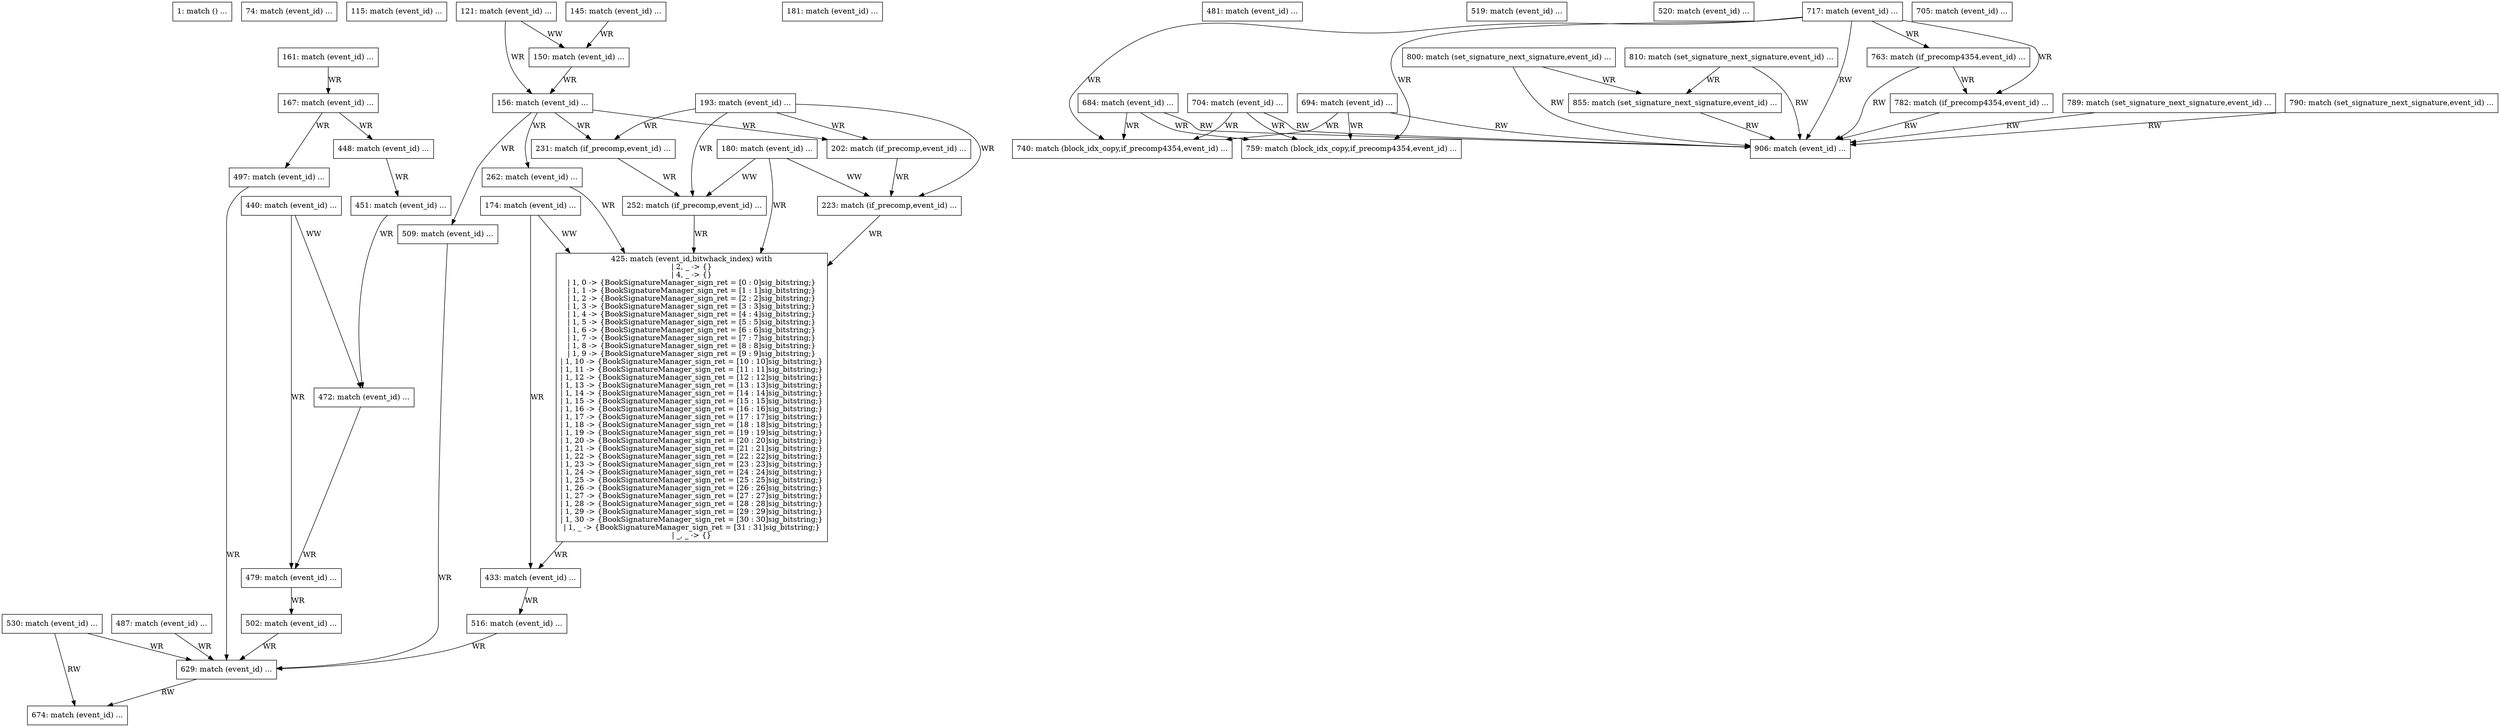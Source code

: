digraph G {
  "1: match () ...
" [shape=box, ];
  "74: match (event_id) ...
" [shape=box, ];
  "115: match (event_id) ...
" [shape=box, ];
  "121: match (event_id) ...
" [shape=box, ];
  "145: match (event_id) ...
" [shape=box, ];
  "150: match (event_id) ...
" [shape=box, ];
  "156: match (event_id) ...
" [shape=box, ];
  "161: match (event_id) ...
" [shape=box, ];
  "167: match (event_id) ...
" [shape=box, ];
  "174: match (event_id) ...
" [shape=box, ];
  "180: match (event_id) ...
" [shape=box, ];
  "181: match (event_id) ...
" [shape=box, ];
  "193: match (event_id) ...
" [shape=box, ];
  "202: match (if_precomp,event_id) ...
" [shape=box, ];
  "223: match (if_precomp,event_id) ...
" [shape=box, ];
  "231: match (if_precomp,event_id) ...
" [shape=box, ];
  "252: match (if_precomp,event_id) ...
" [shape=box, ];
  "262: match (event_id) ...
" [shape=box, ];
  "425: match (event_id,bitwhack_index) with
| 2, _ -> {}
| 4, _ -> {}
| 1, 0 -> {BookSignatureManager_sign_ret = [0 : 0]sig_bitstring;}
| 1, 1 -> {BookSignatureManager_sign_ret = [1 : 1]sig_bitstring;}
| 1, 2 -> {BookSignatureManager_sign_ret = [2 : 2]sig_bitstring;}
| 1, 3 -> {BookSignatureManager_sign_ret = [3 : 3]sig_bitstring;}
| 1, 4 -> {BookSignatureManager_sign_ret = [4 : 4]sig_bitstring;}
| 1, 5 -> {BookSignatureManager_sign_ret = [5 : 5]sig_bitstring;}
| 1, 6 -> {BookSignatureManager_sign_ret = [6 : 6]sig_bitstring;}
| 1, 7 -> {BookSignatureManager_sign_ret = [7 : 7]sig_bitstring;}
| 1, 8 -> {BookSignatureManager_sign_ret = [8 : 8]sig_bitstring;}
| 1, 9 -> {BookSignatureManager_sign_ret = [9 : 9]sig_bitstring;}
| 1, 10 -> {BookSignatureManager_sign_ret = [10 : 10]sig_bitstring;}
| 1, 11 -> {BookSignatureManager_sign_ret = [11 : 11]sig_bitstring;}
| 1, 12 -> {BookSignatureManager_sign_ret = [12 : 12]sig_bitstring;}
| 1, 13 -> {BookSignatureManager_sign_ret = [13 : 13]sig_bitstring;}
| 1, 14 -> {BookSignatureManager_sign_ret = [14 : 14]sig_bitstring;}
| 1, 15 -> {BookSignatureManager_sign_ret = [15 : 15]sig_bitstring;}
| 1, 16 -> {BookSignatureManager_sign_ret = [16 : 16]sig_bitstring;}
| 1, 17 -> {BookSignatureManager_sign_ret = [17 : 17]sig_bitstring;}
| 1, 18 -> {BookSignatureManager_sign_ret = [18 : 18]sig_bitstring;}
| 1, 19 -> {BookSignatureManager_sign_ret = [19 : 19]sig_bitstring;}
| 1, 20 -> {BookSignatureManager_sign_ret = [20 : 20]sig_bitstring;}
| 1, 21 -> {BookSignatureManager_sign_ret = [21 : 21]sig_bitstring;}
| 1, 22 -> {BookSignatureManager_sign_ret = [22 : 22]sig_bitstring;}
| 1, 23 -> {BookSignatureManager_sign_ret = [23 : 23]sig_bitstring;}
| 1, 24 -> {BookSignatureManager_sign_ret = [24 : 24]sig_bitstring;}
| 1, 25 -> {BookSignatureManager_sign_ret = [25 : 25]sig_bitstring;}
| 1, 26 -> {BookSignatureManager_sign_ret = [26 : 26]sig_bitstring;}
| 1, 27 -> {BookSignatureManager_sign_ret = [27 : 27]sig_bitstring;}
| 1, 28 -> {BookSignatureManager_sign_ret = [28 : 28]sig_bitstring;}
| 1, 29 -> {BookSignatureManager_sign_ret = [29 : 29]sig_bitstring;}
| 1, 30 -> {BookSignatureManager_sign_ret = [30 : 30]sig_bitstring;}
| 1, _ -> {BookSignatureManager_sign_ret = [31 : 31]sig_bitstring;}
| _, _ -> {}" [
  shape=box, ];
  "433: match (event_id) ...
" [shape=box, ];
  "440: match (event_id) ...
" [shape=box, ];
  "448: match (event_id) ...
" [shape=box, ];
  "451: match (event_id) ...
" [shape=box, ];
  "472: match (event_id) ...
" [shape=box, ];
  "479: match (event_id) ...
" [shape=box, ];
  "481: match (event_id) ...
" [shape=box, ];
  "487: match (event_id) ...
" [shape=box, ];
  "497: match (event_id) ...
" [shape=box, ];
  "502: match (event_id) ...
" [shape=box, ];
  "509: match (event_id) ...
" [shape=box, ];
  "516: match (event_id) ...
" [shape=box, ];
  "519: match (event_id) ...
" [shape=box, ];
  "520: match (event_id) ...
" [shape=box, ];
  "530: match (event_id) ...
" [shape=box, ];
  "629: match (event_id) ...
" [shape=box, ];
  "674: match (event_id) ...
" [shape=box, ];
  "684: match (event_id) ...
" [shape=box, ];
  "694: match (event_id) ...
" [shape=box, ];
  "704: match (event_id) ...
" [shape=box, ];
  "705: match (event_id) ...
" [shape=box, ];
  "717: match (event_id) ...
" [shape=box, ];
  "740: match (block_idx_copy,if_precomp4354,event_id) ...
" [shape=box, ];
  "759: match (block_idx_copy,if_precomp4354,event_id) ...
" [shape=box, ];
  "763: match (if_precomp4354,event_id) ...
" [shape=box, ];
  "782: match (if_precomp4354,event_id) ...
" [shape=box, ];
  "789: match (set_signature_next_signature,event_id) ...
" [shape=box, ];
  "790: match (set_signature_next_signature,event_id) ...
" [shape=box, ];
  "800: match (set_signature_next_signature,event_id) ...
" [shape=box, ];
  "810: match (set_signature_next_signature,event_id) ...
" [shape=box, ];
  "855: match (set_signature_next_signature,event_id) ...
" [shape=box, ];
  "906: match (event_id) ...
" [shape=box, ];
  
  
  "121: match (event_id) ...
" -> "150: match (event_id) ...
" [label="WW", ];
  "121: match (event_id) ...
" -> "156: match (event_id) ...
" [label="WR", ];
  "145: match (event_id) ...
" -> "150: match (event_id) ...
" [label="WR", ];
  "150: match (event_id) ...
" -> "156: match (event_id) ...
" [label="WR", ];
  "156: match (event_id) ...
" -> "202: match (if_precomp,event_id) ...
" [
  label="WR", ];
  "156: match (event_id) ...
" -> "231: match (if_precomp,event_id) ...
" [
  label="WR", ];
  "156: match (event_id) ...
" -> "262: match (event_id) ...
" [label="WR", ];
  "156: match (event_id) ...
" -> "509: match (event_id) ...
" [label="WR", ];
  "161: match (event_id) ...
" -> "167: match (event_id) ...
" [label="WR", ];
  "167: match (event_id) ...
" -> "448: match (event_id) ...
" [label="WR", ];
  "167: match (event_id) ...
" -> "497: match (event_id) ...
" [label="WR", ];
  "174: match (event_id) ...
" -> "425: match (event_id,bitwhack_index) with
| 2, _ -> {}
| 4, _ -> {}
| 1, 0 -> {BookSignatureManager_sign_ret = [0 : 0]sig_bitstring;}
| 1, 1 -> {BookSignatureManager_sign_ret = [1 : 1]sig_bitstring;}
| 1, 2 -> {BookSignatureManager_sign_ret = [2 : 2]sig_bitstring;}
| 1, 3 -> {BookSignatureManager_sign_ret = [3 : 3]sig_bitstring;}
| 1, 4 -> {BookSignatureManager_sign_ret = [4 : 4]sig_bitstring;}
| 1, 5 -> {BookSignatureManager_sign_ret = [5 : 5]sig_bitstring;}
| 1, 6 -> {BookSignatureManager_sign_ret = [6 : 6]sig_bitstring;}
| 1, 7 -> {BookSignatureManager_sign_ret = [7 : 7]sig_bitstring;}
| 1, 8 -> {BookSignatureManager_sign_ret = [8 : 8]sig_bitstring;}
| 1, 9 -> {BookSignatureManager_sign_ret = [9 : 9]sig_bitstring;}
| 1, 10 -> {BookSignatureManager_sign_ret = [10 : 10]sig_bitstring;}
| 1, 11 -> {BookSignatureManager_sign_ret = [11 : 11]sig_bitstring;}
| 1, 12 -> {BookSignatureManager_sign_ret = [12 : 12]sig_bitstring;}
| 1, 13 -> {BookSignatureManager_sign_ret = [13 : 13]sig_bitstring;}
| 1, 14 -> {BookSignatureManager_sign_ret = [14 : 14]sig_bitstring;}
| 1, 15 -> {BookSignatureManager_sign_ret = [15 : 15]sig_bitstring;}
| 1, 16 -> {BookSignatureManager_sign_ret = [16 : 16]sig_bitstring;}
| 1, 17 -> {BookSignatureManager_sign_ret = [17 : 17]sig_bitstring;}
| 1, 18 -> {BookSignatureManager_sign_ret = [18 : 18]sig_bitstring;}
| 1, 19 -> {BookSignatureManager_sign_ret = [19 : 19]sig_bitstring;}
| 1, 20 -> {BookSignatureManager_sign_ret = [20 : 20]sig_bitstring;}
| 1, 21 -> {BookSignatureManager_sign_ret = [21 : 21]sig_bitstring;}
| 1, 22 -> {BookSignatureManager_sign_ret = [22 : 22]sig_bitstring;}
| 1, 23 -> {BookSignatureManager_sign_ret = [23 : 23]sig_bitstring;}
| 1, 24 -> {BookSignatureManager_sign_ret = [24 : 24]sig_bitstring;}
| 1, 25 -> {BookSignatureManager_sign_ret = [25 : 25]sig_bitstring;}
| 1, 26 -> {BookSignatureManager_sign_ret = [26 : 26]sig_bitstring;}
| 1, 27 -> {BookSignatureManager_sign_ret = [27 : 27]sig_bitstring;}
| 1, 28 -> {BookSignatureManager_sign_ret = [28 : 28]sig_bitstring;}
| 1, 29 -> {BookSignatureManager_sign_ret = [29 : 29]sig_bitstring;}
| 1, 30 -> {BookSignatureManager_sign_ret = [30 : 30]sig_bitstring;}
| 1, _ -> {BookSignatureManager_sign_ret = [31 : 31]sig_bitstring;}
| _, _ -> {}" [
  label="WW", ];
  "174: match (event_id) ...
" -> "433: match (event_id) ...
" [label="WR", ];
  "180: match (event_id) ...
" -> "223: match (if_precomp,event_id) ...
" [
  label="WW", ];
  "180: match (event_id) ...
" -> "252: match (if_precomp,event_id) ...
" [
  label="WW", ];
  "180: match (event_id) ...
" -> "425: match (event_id,bitwhack_index) with
| 2, _ -> {}
| 4, _ -> {}
| 1, 0 -> {BookSignatureManager_sign_ret = [0 : 0]sig_bitstring;}
| 1, 1 -> {BookSignatureManager_sign_ret = [1 : 1]sig_bitstring;}
| 1, 2 -> {BookSignatureManager_sign_ret = [2 : 2]sig_bitstring;}
| 1, 3 -> {BookSignatureManager_sign_ret = [3 : 3]sig_bitstring;}
| 1, 4 -> {BookSignatureManager_sign_ret = [4 : 4]sig_bitstring;}
| 1, 5 -> {BookSignatureManager_sign_ret = [5 : 5]sig_bitstring;}
| 1, 6 -> {BookSignatureManager_sign_ret = [6 : 6]sig_bitstring;}
| 1, 7 -> {BookSignatureManager_sign_ret = [7 : 7]sig_bitstring;}
| 1, 8 -> {BookSignatureManager_sign_ret = [8 : 8]sig_bitstring;}
| 1, 9 -> {BookSignatureManager_sign_ret = [9 : 9]sig_bitstring;}
| 1, 10 -> {BookSignatureManager_sign_ret = [10 : 10]sig_bitstring;}
| 1, 11 -> {BookSignatureManager_sign_ret = [11 : 11]sig_bitstring;}
| 1, 12 -> {BookSignatureManager_sign_ret = [12 : 12]sig_bitstring;}
| 1, 13 -> {BookSignatureManager_sign_ret = [13 : 13]sig_bitstring;}
| 1, 14 -> {BookSignatureManager_sign_ret = [14 : 14]sig_bitstring;}
| 1, 15 -> {BookSignatureManager_sign_ret = [15 : 15]sig_bitstring;}
| 1, 16 -> {BookSignatureManager_sign_ret = [16 : 16]sig_bitstring;}
| 1, 17 -> {BookSignatureManager_sign_ret = [17 : 17]sig_bitstring;}
| 1, 18 -> {BookSignatureManager_sign_ret = [18 : 18]sig_bitstring;}
| 1, 19 -> {BookSignatureManager_sign_ret = [19 : 19]sig_bitstring;}
| 1, 20 -> {BookSignatureManager_sign_ret = [20 : 20]sig_bitstring;}
| 1, 21 -> {BookSignatureManager_sign_ret = [21 : 21]sig_bitstring;}
| 1, 22 -> {BookSignatureManager_sign_ret = [22 : 22]sig_bitstring;}
| 1, 23 -> {BookSignatureManager_sign_ret = [23 : 23]sig_bitstring;}
| 1, 24 -> {BookSignatureManager_sign_ret = [24 : 24]sig_bitstring;}
| 1, 25 -> {BookSignatureManager_sign_ret = [25 : 25]sig_bitstring;}
| 1, 26 -> {BookSignatureManager_sign_ret = [26 : 26]sig_bitstring;}
| 1, 27 -> {BookSignatureManager_sign_ret = [27 : 27]sig_bitstring;}
| 1, 28 -> {BookSignatureManager_sign_ret = [28 : 28]sig_bitstring;}
| 1, 29 -> {BookSignatureManager_sign_ret = [29 : 29]sig_bitstring;}
| 1, 30 -> {BookSignatureManager_sign_ret = [30 : 30]sig_bitstring;}
| 1, _ -> {BookSignatureManager_sign_ret = [31 : 31]sig_bitstring;}
| _, _ -> {}" [
  label="WR", ];
  "193: match (event_id) ...
" -> "202: match (if_precomp,event_id) ...
" [
  label="WR", ];
  "193: match (event_id) ...
" -> "223: match (if_precomp,event_id) ...
" [
  label="WR", ];
  "193: match (event_id) ...
" -> "231: match (if_precomp,event_id) ...
" [
  label="WR", ];
  "193: match (event_id) ...
" -> "252: match (if_precomp,event_id) ...
" [
  label="WR", ];
  "202: match (if_precomp,event_id) ...
" -> "223: match (if_precomp,event_id) ...
" [
  label="WR", ];
  "223: match (if_precomp,event_id) ...
" -> "425: match (event_id,bitwhack_index) with
| 2, _ -> {}
| 4, _ -> {}
| 1, 0 -> {BookSignatureManager_sign_ret = [0 : 0]sig_bitstring;}
| 1, 1 -> {BookSignatureManager_sign_ret = [1 : 1]sig_bitstring;}
| 1, 2 -> {BookSignatureManager_sign_ret = [2 : 2]sig_bitstring;}
| 1, 3 -> {BookSignatureManager_sign_ret = [3 : 3]sig_bitstring;}
| 1, 4 -> {BookSignatureManager_sign_ret = [4 : 4]sig_bitstring;}
| 1, 5 -> {BookSignatureManager_sign_ret = [5 : 5]sig_bitstring;}
| 1, 6 -> {BookSignatureManager_sign_ret = [6 : 6]sig_bitstring;}
| 1, 7 -> {BookSignatureManager_sign_ret = [7 : 7]sig_bitstring;}
| 1, 8 -> {BookSignatureManager_sign_ret = [8 : 8]sig_bitstring;}
| 1, 9 -> {BookSignatureManager_sign_ret = [9 : 9]sig_bitstring;}
| 1, 10 -> {BookSignatureManager_sign_ret = [10 : 10]sig_bitstring;}
| 1, 11 -> {BookSignatureManager_sign_ret = [11 : 11]sig_bitstring;}
| 1, 12 -> {BookSignatureManager_sign_ret = [12 : 12]sig_bitstring;}
| 1, 13 -> {BookSignatureManager_sign_ret = [13 : 13]sig_bitstring;}
| 1, 14 -> {BookSignatureManager_sign_ret = [14 : 14]sig_bitstring;}
| 1, 15 -> {BookSignatureManager_sign_ret = [15 : 15]sig_bitstring;}
| 1, 16 -> {BookSignatureManager_sign_ret = [16 : 16]sig_bitstring;}
| 1, 17 -> {BookSignatureManager_sign_ret = [17 : 17]sig_bitstring;}
| 1, 18 -> {BookSignatureManager_sign_ret = [18 : 18]sig_bitstring;}
| 1, 19 -> {BookSignatureManager_sign_ret = [19 : 19]sig_bitstring;}
| 1, 20 -> {BookSignatureManager_sign_ret = [20 : 20]sig_bitstring;}
| 1, 21 -> {BookSignatureManager_sign_ret = [21 : 21]sig_bitstring;}
| 1, 22 -> {BookSignatureManager_sign_ret = [22 : 22]sig_bitstring;}
| 1, 23 -> {BookSignatureManager_sign_ret = [23 : 23]sig_bitstring;}
| 1, 24 -> {BookSignatureManager_sign_ret = [24 : 24]sig_bitstring;}
| 1, 25 -> {BookSignatureManager_sign_ret = [25 : 25]sig_bitstring;}
| 1, 26 -> {BookSignatureManager_sign_ret = [26 : 26]sig_bitstring;}
| 1, 27 -> {BookSignatureManager_sign_ret = [27 : 27]sig_bitstring;}
| 1, 28 -> {BookSignatureManager_sign_ret = [28 : 28]sig_bitstring;}
| 1, 29 -> {BookSignatureManager_sign_ret = [29 : 29]sig_bitstring;}
| 1, 30 -> {BookSignatureManager_sign_ret = [30 : 30]sig_bitstring;}
| 1, _ -> {BookSignatureManager_sign_ret = [31 : 31]sig_bitstring;}
| _, _ -> {}" [
  label="WR", ];
  "231: match (if_precomp,event_id) ...
" -> "252: match (if_precomp,event_id) ...
" [
  label="WR", ];
  "252: match (if_precomp,event_id) ...
" -> "425: match (event_id,bitwhack_index) with
| 2, _ -> {}
| 4, _ -> {}
| 1, 0 -> {BookSignatureManager_sign_ret = [0 : 0]sig_bitstring;}
| 1, 1 -> {BookSignatureManager_sign_ret = [1 : 1]sig_bitstring;}
| 1, 2 -> {BookSignatureManager_sign_ret = [2 : 2]sig_bitstring;}
| 1, 3 -> {BookSignatureManager_sign_ret = [3 : 3]sig_bitstring;}
| 1, 4 -> {BookSignatureManager_sign_ret = [4 : 4]sig_bitstring;}
| 1, 5 -> {BookSignatureManager_sign_ret = [5 : 5]sig_bitstring;}
| 1, 6 -> {BookSignatureManager_sign_ret = [6 : 6]sig_bitstring;}
| 1, 7 -> {BookSignatureManager_sign_ret = [7 : 7]sig_bitstring;}
| 1, 8 -> {BookSignatureManager_sign_ret = [8 : 8]sig_bitstring;}
| 1, 9 -> {BookSignatureManager_sign_ret = [9 : 9]sig_bitstring;}
| 1, 10 -> {BookSignatureManager_sign_ret = [10 : 10]sig_bitstring;}
| 1, 11 -> {BookSignatureManager_sign_ret = [11 : 11]sig_bitstring;}
| 1, 12 -> {BookSignatureManager_sign_ret = [12 : 12]sig_bitstring;}
| 1, 13 -> {BookSignatureManager_sign_ret = [13 : 13]sig_bitstring;}
| 1, 14 -> {BookSignatureManager_sign_ret = [14 : 14]sig_bitstring;}
| 1, 15 -> {BookSignatureManager_sign_ret = [15 : 15]sig_bitstring;}
| 1, 16 -> {BookSignatureManager_sign_ret = [16 : 16]sig_bitstring;}
| 1, 17 -> {BookSignatureManager_sign_ret = [17 : 17]sig_bitstring;}
| 1, 18 -> {BookSignatureManager_sign_ret = [18 : 18]sig_bitstring;}
| 1, 19 -> {BookSignatureManager_sign_ret = [19 : 19]sig_bitstring;}
| 1, 20 -> {BookSignatureManager_sign_ret = [20 : 20]sig_bitstring;}
| 1, 21 -> {BookSignatureManager_sign_ret = [21 : 21]sig_bitstring;}
| 1, 22 -> {BookSignatureManager_sign_ret = [22 : 22]sig_bitstring;}
| 1, 23 -> {BookSignatureManager_sign_ret = [23 : 23]sig_bitstring;}
| 1, 24 -> {BookSignatureManager_sign_ret = [24 : 24]sig_bitstring;}
| 1, 25 -> {BookSignatureManager_sign_ret = [25 : 25]sig_bitstring;}
| 1, 26 -> {BookSignatureManager_sign_ret = [26 : 26]sig_bitstring;}
| 1, 27 -> {BookSignatureManager_sign_ret = [27 : 27]sig_bitstring;}
| 1, 28 -> {BookSignatureManager_sign_ret = [28 : 28]sig_bitstring;}
| 1, 29 -> {BookSignatureManager_sign_ret = [29 : 29]sig_bitstring;}
| 1, 30 -> {BookSignatureManager_sign_ret = [30 : 30]sig_bitstring;}
| 1, _ -> {BookSignatureManager_sign_ret = [31 : 31]sig_bitstring;}
| _, _ -> {}" [
  label="WR", ];
  "262: match (event_id) ...
" -> "425: match (event_id,bitwhack_index) with
| 2, _ -> {}
| 4, _ -> {}
| 1, 0 -> {BookSignatureManager_sign_ret = [0 : 0]sig_bitstring;}
| 1, 1 -> {BookSignatureManager_sign_ret = [1 : 1]sig_bitstring;}
| 1, 2 -> {BookSignatureManager_sign_ret = [2 : 2]sig_bitstring;}
| 1, 3 -> {BookSignatureManager_sign_ret = [3 : 3]sig_bitstring;}
| 1, 4 -> {BookSignatureManager_sign_ret = [4 : 4]sig_bitstring;}
| 1, 5 -> {BookSignatureManager_sign_ret = [5 : 5]sig_bitstring;}
| 1, 6 -> {BookSignatureManager_sign_ret = [6 : 6]sig_bitstring;}
| 1, 7 -> {BookSignatureManager_sign_ret = [7 : 7]sig_bitstring;}
| 1, 8 -> {BookSignatureManager_sign_ret = [8 : 8]sig_bitstring;}
| 1, 9 -> {BookSignatureManager_sign_ret = [9 : 9]sig_bitstring;}
| 1, 10 -> {BookSignatureManager_sign_ret = [10 : 10]sig_bitstring;}
| 1, 11 -> {BookSignatureManager_sign_ret = [11 : 11]sig_bitstring;}
| 1, 12 -> {BookSignatureManager_sign_ret = [12 : 12]sig_bitstring;}
| 1, 13 -> {BookSignatureManager_sign_ret = [13 : 13]sig_bitstring;}
| 1, 14 -> {BookSignatureManager_sign_ret = [14 : 14]sig_bitstring;}
| 1, 15 -> {BookSignatureManager_sign_ret = [15 : 15]sig_bitstring;}
| 1, 16 -> {BookSignatureManager_sign_ret = [16 : 16]sig_bitstring;}
| 1, 17 -> {BookSignatureManager_sign_ret = [17 : 17]sig_bitstring;}
| 1, 18 -> {BookSignatureManager_sign_ret = [18 : 18]sig_bitstring;}
| 1, 19 -> {BookSignatureManager_sign_ret = [19 : 19]sig_bitstring;}
| 1, 20 -> {BookSignatureManager_sign_ret = [20 : 20]sig_bitstring;}
| 1, 21 -> {BookSignatureManager_sign_ret = [21 : 21]sig_bitstring;}
| 1, 22 -> {BookSignatureManager_sign_ret = [22 : 22]sig_bitstring;}
| 1, 23 -> {BookSignatureManager_sign_ret = [23 : 23]sig_bitstring;}
| 1, 24 -> {BookSignatureManager_sign_ret = [24 : 24]sig_bitstring;}
| 1, 25 -> {BookSignatureManager_sign_ret = [25 : 25]sig_bitstring;}
| 1, 26 -> {BookSignatureManager_sign_ret = [26 : 26]sig_bitstring;}
| 1, 27 -> {BookSignatureManager_sign_ret = [27 : 27]sig_bitstring;}
| 1, 28 -> {BookSignatureManager_sign_ret = [28 : 28]sig_bitstring;}
| 1, 29 -> {BookSignatureManager_sign_ret = [29 : 29]sig_bitstring;}
| 1, 30 -> {BookSignatureManager_sign_ret = [30 : 30]sig_bitstring;}
| 1, _ -> {BookSignatureManager_sign_ret = [31 : 31]sig_bitstring;}
| _, _ -> {}" [
  label="WR", ];
  "425: match (event_id,bitwhack_index) with
| 2, _ -> {}
| 4, _ -> {}
| 1, 0 -> {BookSignatureManager_sign_ret = [0 : 0]sig_bitstring;}
| 1, 1 -> {BookSignatureManager_sign_ret = [1 : 1]sig_bitstring;}
| 1, 2 -> {BookSignatureManager_sign_ret = [2 : 2]sig_bitstring;}
| 1, 3 -> {BookSignatureManager_sign_ret = [3 : 3]sig_bitstring;}
| 1, 4 -> {BookSignatureManager_sign_ret = [4 : 4]sig_bitstring;}
| 1, 5 -> {BookSignatureManager_sign_ret = [5 : 5]sig_bitstring;}
| 1, 6 -> {BookSignatureManager_sign_ret = [6 : 6]sig_bitstring;}
| 1, 7 -> {BookSignatureManager_sign_ret = [7 : 7]sig_bitstring;}
| 1, 8 -> {BookSignatureManager_sign_ret = [8 : 8]sig_bitstring;}
| 1, 9 -> {BookSignatureManager_sign_ret = [9 : 9]sig_bitstring;}
| 1, 10 -> {BookSignatureManager_sign_ret = [10 : 10]sig_bitstring;}
| 1, 11 -> {BookSignatureManager_sign_ret = [11 : 11]sig_bitstring;}
| 1, 12 -> {BookSignatureManager_sign_ret = [12 : 12]sig_bitstring;}
| 1, 13 -> {BookSignatureManager_sign_ret = [13 : 13]sig_bitstring;}
| 1, 14 -> {BookSignatureManager_sign_ret = [14 : 14]sig_bitstring;}
| 1, 15 -> {BookSignatureManager_sign_ret = [15 : 15]sig_bitstring;}
| 1, 16 -> {BookSignatureManager_sign_ret = [16 : 16]sig_bitstring;}
| 1, 17 -> {BookSignatureManager_sign_ret = [17 : 17]sig_bitstring;}
| 1, 18 -> {BookSignatureManager_sign_ret = [18 : 18]sig_bitstring;}
| 1, 19 -> {BookSignatureManager_sign_ret = [19 : 19]sig_bitstring;}
| 1, 20 -> {BookSignatureManager_sign_ret = [20 : 20]sig_bitstring;}
| 1, 21 -> {BookSignatureManager_sign_ret = [21 : 21]sig_bitstring;}
| 1, 22 -> {BookSignatureManager_sign_ret = [22 : 22]sig_bitstring;}
| 1, 23 -> {BookSignatureManager_sign_ret = [23 : 23]sig_bitstring;}
| 1, 24 -> {BookSignatureManager_sign_ret = [24 : 24]sig_bitstring;}
| 1, 25 -> {BookSignatureManager_sign_ret = [25 : 25]sig_bitstring;}
| 1, 26 -> {BookSignatureManager_sign_ret = [26 : 26]sig_bitstring;}
| 1, 27 -> {BookSignatureManager_sign_ret = [27 : 27]sig_bitstring;}
| 1, 28 -> {BookSignatureManager_sign_ret = [28 : 28]sig_bitstring;}
| 1, 29 -> {BookSignatureManager_sign_ret = [29 : 29]sig_bitstring;}
| 1, 30 -> {BookSignatureManager_sign_ret = [30 : 30]sig_bitstring;}
| 1, _ -> {BookSignatureManager_sign_ret = [31 : 31]sig_bitstring;}
| _, _ -> {}" -> "433: match (event_id) ...
" [
  label="WR", ];
  "433: match (event_id) ...
" -> "516: match (event_id) ...
" [label="WR", ];
  "440: match (event_id) ...
" -> "472: match (event_id) ...
" [label="WW", ];
  "440: match (event_id) ...
" -> "479: match (event_id) ...
" [label="WR", ];
  "448: match (event_id) ...
" -> "451: match (event_id) ...
" [label="WR", ];
  "451: match (event_id) ...
" -> "472: match (event_id) ...
" [label="WR", ];
  "472: match (event_id) ...
" -> "479: match (event_id) ...
" [label="WR", ];
  "479: match (event_id) ...
" -> "502: match (event_id) ...
" [label="WR", ];
  "487: match (event_id) ...
" -> "629: match (event_id) ...
" [label="WR", ];
  "497: match (event_id) ...
" -> "629: match (event_id) ...
" [label="WR", ];
  "502: match (event_id) ...
" -> "629: match (event_id) ...
" [label="WR", ];
  "509: match (event_id) ...
" -> "629: match (event_id) ...
" [label="WR", ];
  "516: match (event_id) ...
" -> "629: match (event_id) ...
" [label="WR", ];
  "530: match (event_id) ...
" -> "629: match (event_id) ...
" [label="WR", ];
  "530: match (event_id) ...
" -> "674: match (event_id) ...
" [label="RW", ];
  "629: match (event_id) ...
" -> "674: match (event_id) ...
" [label="RW", ];
  "684: match (event_id) ...
" -> "740: match (block_idx_copy,if_precomp4354,event_id) ...
" [
  label="WR", ];
  "684: match (event_id) ...
" -> "759: match (block_idx_copy,if_precomp4354,event_id) ...
" [
  label="WR", ];
  "684: match (event_id) ...
" -> "906: match (event_id) ...
" [label="RW", ];
  "694: match (event_id) ...
" -> "740: match (block_idx_copy,if_precomp4354,event_id) ...
" [
  label="WR", ];
  "694: match (event_id) ...
" -> "759: match (block_idx_copy,if_precomp4354,event_id) ...
" [
  label="WR", ];
  "694: match (event_id) ...
" -> "906: match (event_id) ...
" [label="RW", ];
  "704: match (event_id) ...
" -> "740: match (block_idx_copy,if_precomp4354,event_id) ...
" [
  label="WR", ];
  "704: match (event_id) ...
" -> "759: match (block_idx_copy,if_precomp4354,event_id) ...
" [
  label="WR", ];
  "704: match (event_id) ...
" -> "906: match (event_id) ...
" [label="RW", ];
  "717: match (event_id) ...
" -> "740: match (block_idx_copy,if_precomp4354,event_id) ...
" [
  label="WR", ];
  "717: match (event_id) ...
" -> "759: match (block_idx_copy,if_precomp4354,event_id) ...
" [
  label="WR", ];
  "717: match (event_id) ...
" -> "763: match (if_precomp4354,event_id) ...
" [
  label="WR", ];
  "717: match (event_id) ...
" -> "782: match (if_precomp4354,event_id) ...
" [
  label="WR", ];
  "717: match (event_id) ...
" -> "906: match (event_id) ...
" [label="RW", ];
  "763: match (if_precomp4354,event_id) ...
" -> "782: match (if_precomp4354,event_id) ...
" [
  label="WR", ];
  "763: match (if_precomp4354,event_id) ...
" -> "906: match (event_id) ...
" [
  label="RW", ];
  "782: match (if_precomp4354,event_id) ...
" -> "906: match (event_id) ...
" [
  label="RW", ];
  "789: match (set_signature_next_signature,event_id) ...
" -> "906: match (event_id) ...
" [
  label="RW", ];
  "790: match (set_signature_next_signature,event_id) ...
" -> "906: match (event_id) ...
" [
  label="RW", ];
  "800: match (set_signature_next_signature,event_id) ...
" -> "855: match (set_signature_next_signature,event_id) ...
" [
  label="WR", ];
  "800: match (set_signature_next_signature,event_id) ...
" -> "906: match (event_id) ...
" [
  label="RW", ];
  "810: match (set_signature_next_signature,event_id) ...
" -> "855: match (set_signature_next_signature,event_id) ...
" [
  label="WR", ];
  "810: match (set_signature_next_signature,event_id) ...
" -> "906: match (event_id) ...
" [
  label="RW", ];
  "855: match (set_signature_next_signature,event_id) ...
" -> "906: match (event_id) ...
" [
  label="RW", ];
  
  }